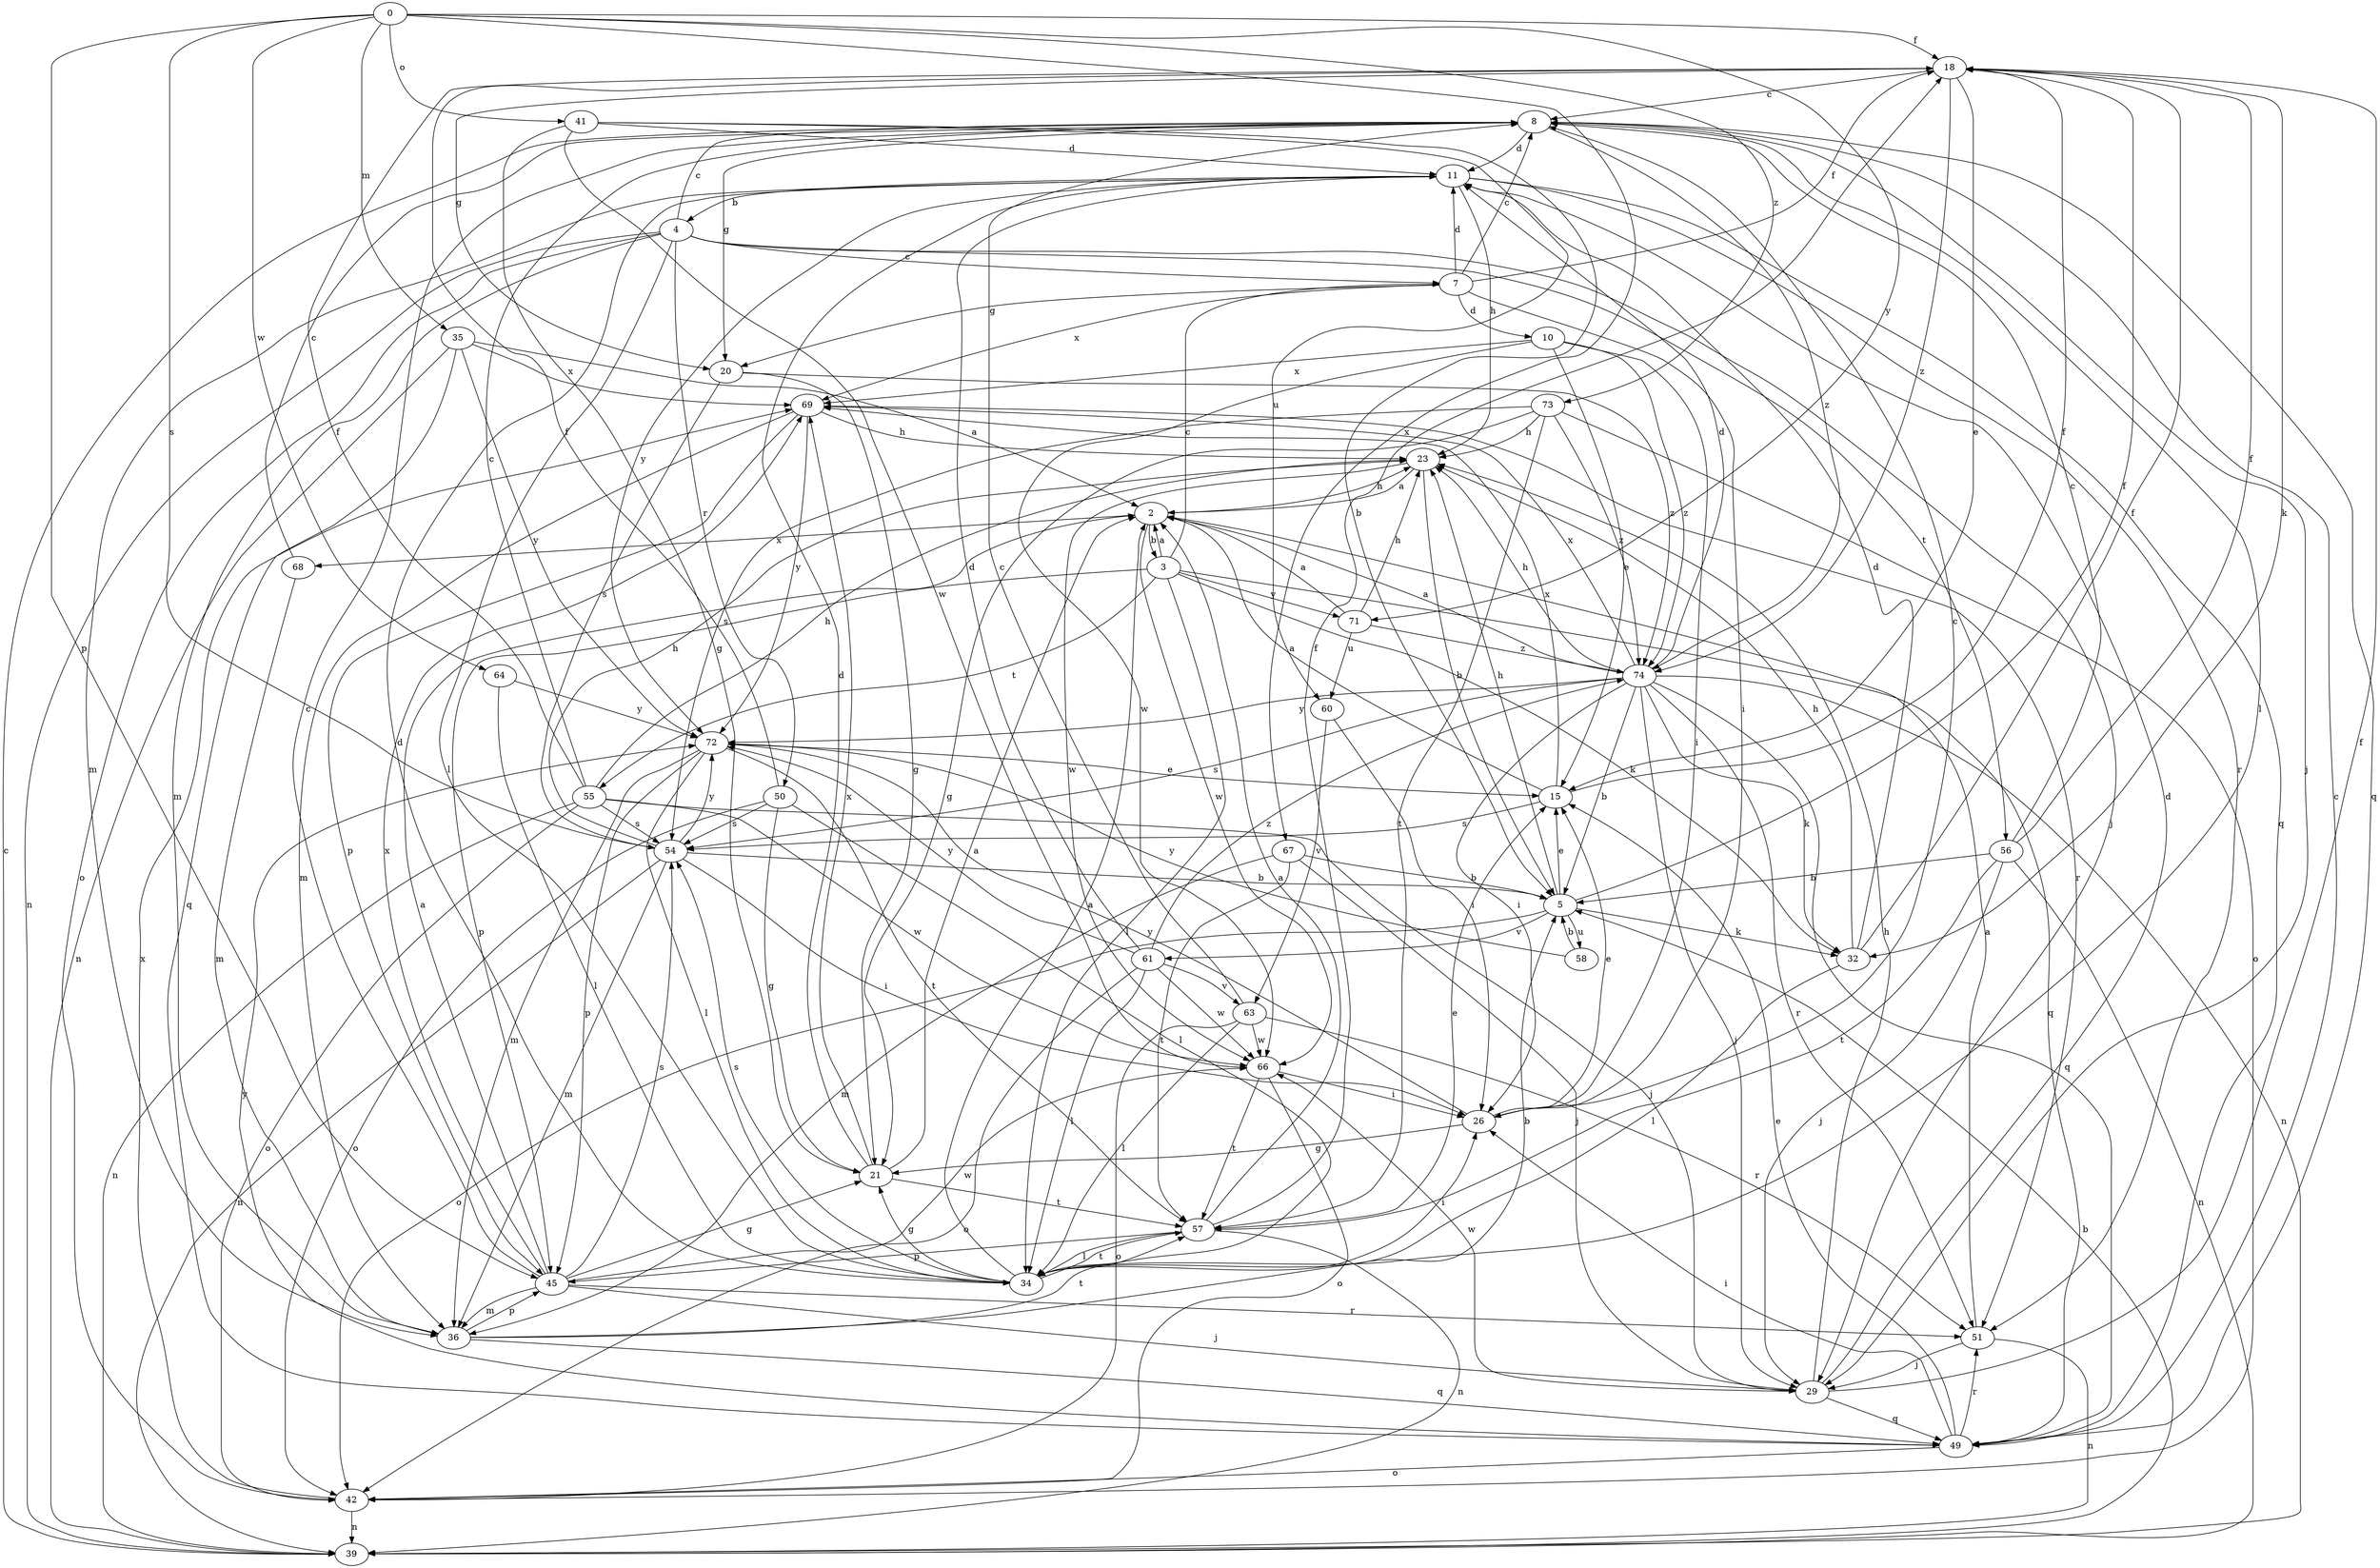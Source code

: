 strict digraph  {
0;
2;
3;
4;
5;
7;
8;
10;
11;
15;
18;
20;
21;
23;
26;
29;
32;
34;
35;
36;
39;
41;
42;
45;
49;
50;
51;
54;
55;
56;
57;
58;
60;
61;
63;
64;
66;
67;
68;
69;
71;
72;
73;
74;
0 -> 18  [label=f];
0 -> 35  [label=m];
0 -> 41  [label=o];
0 -> 45  [label=p];
0 -> 54  [label=s];
0 -> 64  [label=w];
0 -> 67  [label=x];
0 -> 71  [label=y];
0 -> 73  [label=z];
2 -> 3  [label=b];
2 -> 23  [label=h];
2 -> 66  [label=w];
2 -> 68  [label=x];
3 -> 2  [label=a];
3 -> 7  [label=c];
3 -> 32  [label=k];
3 -> 34  [label=l];
3 -> 45  [label=p];
3 -> 49  [label=q];
3 -> 55  [label=t];
3 -> 71  [label=y];
4 -> 7  [label=c];
4 -> 8  [label=c];
4 -> 29  [label=j];
4 -> 34  [label=l];
4 -> 36  [label=m];
4 -> 39  [label=n];
4 -> 42  [label=o];
4 -> 50  [label=r];
4 -> 56  [label=t];
5 -> 15  [label=e];
5 -> 18  [label=f];
5 -> 23  [label=h];
5 -> 32  [label=k];
5 -> 42  [label=o];
5 -> 58  [label=u];
5 -> 61  [label=v];
7 -> 8  [label=c];
7 -> 10  [label=d];
7 -> 11  [label=d];
7 -> 18  [label=f];
7 -> 20  [label=g];
7 -> 26  [label=i];
7 -> 69  [label=x];
8 -> 11  [label=d];
8 -> 20  [label=g];
8 -> 29  [label=j];
8 -> 34  [label=l];
8 -> 49  [label=q];
8 -> 74  [label=z];
10 -> 15  [label=e];
10 -> 26  [label=i];
10 -> 66  [label=w];
10 -> 69  [label=x];
10 -> 74  [label=z];
11 -> 4  [label=b];
11 -> 23  [label=h];
11 -> 36  [label=m];
11 -> 49  [label=q];
11 -> 51  [label=r];
11 -> 72  [label=y];
15 -> 2  [label=a];
15 -> 18  [label=f];
15 -> 54  [label=s];
15 -> 69  [label=x];
18 -> 8  [label=c];
18 -> 15  [label=e];
18 -> 20  [label=g];
18 -> 32  [label=k];
18 -> 74  [label=z];
20 -> 21  [label=g];
20 -> 54  [label=s];
20 -> 74  [label=z];
21 -> 2  [label=a];
21 -> 11  [label=d];
21 -> 57  [label=t];
21 -> 69  [label=x];
23 -> 2  [label=a];
23 -> 5  [label=b];
23 -> 66  [label=w];
26 -> 8  [label=c];
26 -> 15  [label=e];
26 -> 21  [label=g];
26 -> 72  [label=y];
29 -> 11  [label=d];
29 -> 18  [label=f];
29 -> 23  [label=h];
29 -> 49  [label=q];
29 -> 66  [label=w];
32 -> 11  [label=d];
32 -> 18  [label=f];
32 -> 23  [label=h];
32 -> 34  [label=l];
34 -> 2  [label=a];
34 -> 11  [label=d];
34 -> 21  [label=g];
34 -> 26  [label=i];
34 -> 54  [label=s];
34 -> 57  [label=t];
35 -> 2  [label=a];
35 -> 39  [label=n];
35 -> 49  [label=q];
35 -> 69  [label=x];
35 -> 72  [label=y];
36 -> 5  [label=b];
36 -> 45  [label=p];
36 -> 49  [label=q];
36 -> 57  [label=t];
39 -> 5  [label=b];
39 -> 8  [label=c];
41 -> 5  [label=b];
41 -> 11  [label=d];
41 -> 21  [label=g];
41 -> 60  [label=u];
41 -> 66  [label=w];
42 -> 39  [label=n];
42 -> 69  [label=x];
45 -> 2  [label=a];
45 -> 8  [label=c];
45 -> 21  [label=g];
45 -> 29  [label=j];
45 -> 36  [label=m];
45 -> 51  [label=r];
45 -> 54  [label=s];
45 -> 66  [label=w];
45 -> 69  [label=x];
49 -> 8  [label=c];
49 -> 15  [label=e];
49 -> 26  [label=i];
49 -> 42  [label=o];
49 -> 51  [label=r];
49 -> 72  [label=y];
50 -> 18  [label=f];
50 -> 21  [label=g];
50 -> 34  [label=l];
50 -> 42  [label=o];
50 -> 54  [label=s];
51 -> 2  [label=a];
51 -> 29  [label=j];
51 -> 39  [label=n];
54 -> 5  [label=b];
54 -> 23  [label=h];
54 -> 26  [label=i];
54 -> 36  [label=m];
54 -> 39  [label=n];
54 -> 72  [label=y];
55 -> 8  [label=c];
55 -> 18  [label=f];
55 -> 23  [label=h];
55 -> 29  [label=j];
55 -> 39  [label=n];
55 -> 42  [label=o];
55 -> 54  [label=s];
55 -> 66  [label=w];
56 -> 5  [label=b];
56 -> 8  [label=c];
56 -> 18  [label=f];
56 -> 29  [label=j];
56 -> 39  [label=n];
56 -> 57  [label=t];
57 -> 2  [label=a];
57 -> 15  [label=e];
57 -> 18  [label=f];
57 -> 34  [label=l];
57 -> 39  [label=n];
57 -> 45  [label=p];
58 -> 5  [label=b];
58 -> 72  [label=y];
60 -> 26  [label=i];
60 -> 63  [label=v];
61 -> 11  [label=d];
61 -> 34  [label=l];
61 -> 42  [label=o];
61 -> 63  [label=v];
61 -> 66  [label=w];
61 -> 72  [label=y];
61 -> 74  [label=z];
63 -> 8  [label=c];
63 -> 34  [label=l];
63 -> 42  [label=o];
63 -> 51  [label=r];
63 -> 66  [label=w];
64 -> 34  [label=l];
64 -> 72  [label=y];
66 -> 26  [label=i];
66 -> 42  [label=o];
66 -> 57  [label=t];
67 -> 5  [label=b];
67 -> 29  [label=j];
67 -> 36  [label=m];
67 -> 57  [label=t];
68 -> 8  [label=c];
68 -> 36  [label=m];
69 -> 23  [label=h];
69 -> 36  [label=m];
69 -> 45  [label=p];
69 -> 51  [label=r];
69 -> 72  [label=y];
71 -> 2  [label=a];
71 -> 23  [label=h];
71 -> 60  [label=u];
71 -> 74  [label=z];
72 -> 15  [label=e];
72 -> 34  [label=l];
72 -> 36  [label=m];
72 -> 45  [label=p];
72 -> 57  [label=t];
73 -> 21  [label=g];
73 -> 23  [label=h];
73 -> 42  [label=o];
73 -> 54  [label=s];
73 -> 57  [label=t];
73 -> 74  [label=z];
74 -> 2  [label=a];
74 -> 5  [label=b];
74 -> 11  [label=d];
74 -> 23  [label=h];
74 -> 26  [label=i];
74 -> 29  [label=j];
74 -> 32  [label=k];
74 -> 39  [label=n];
74 -> 49  [label=q];
74 -> 51  [label=r];
74 -> 54  [label=s];
74 -> 69  [label=x];
74 -> 72  [label=y];
}
